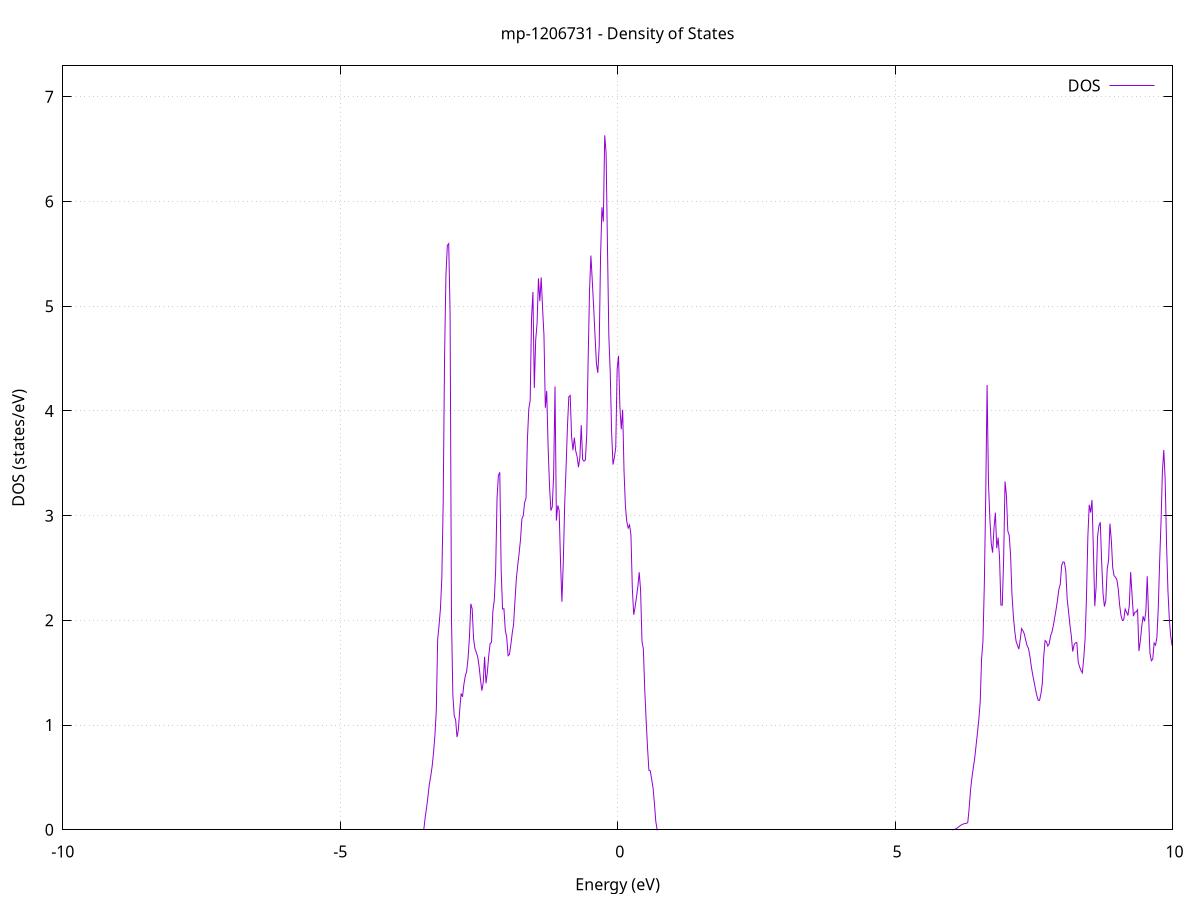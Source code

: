 set title 'mp-1206731 - Density of States'
set xlabel 'Energy (eV)'
set ylabel 'DOS (states/eV)'
set grid
set xrange [-10:10]
set yrange [0:7.295]
set xzeroaxis lt -1
set terminal png size 800,600
set output 'mp-1206731_dos_gnuplot.png'
plot '-' using 1:2 with lines title 'DOS'
-22.774100 0.000000
-22.749200 0.000000
-22.724300 0.000000
-22.699400 0.000000
-22.674600 0.000000
-22.649700 0.000000
-22.624800 0.000000
-22.599900 0.000000
-22.575000 0.000000
-22.550200 0.000000
-22.525300 0.000000
-22.500400 0.000000
-22.475500 0.000000
-22.450600 0.000000
-22.425800 0.000000
-22.400900 0.000000
-22.376000 0.000000
-22.351100 0.000000
-22.326200 0.000000
-22.301400 0.000000
-22.276500 0.000000
-22.251600 0.000000
-22.226700 0.000000
-22.201800 0.000000
-22.177000 0.000000
-22.152100 0.000000
-22.127200 0.000000
-22.102300 0.000000
-22.077400 0.000000
-22.052600 0.000000
-22.027700 0.000000
-22.002800 0.000000
-21.977900 0.000000
-21.953000 0.000000
-21.928200 0.000000
-21.903300 0.000000
-21.878400 0.000000
-21.853500 0.000000
-21.828600 0.000000
-21.803800 0.000000
-21.778900 0.000000
-21.754000 0.000000
-21.729100 0.000000
-21.704300 0.000000
-21.679400 0.000000
-21.654500 0.000000
-21.629600 0.000000
-21.604700 0.000000
-21.579900 0.000000
-21.555000 0.000000
-21.530100 0.000000
-21.505200 0.000000
-21.480300 0.000000
-21.455500 0.000000
-21.430600 0.000000
-21.405700 0.000000
-21.380800 0.000000
-21.355900 0.000000
-21.331100 0.000000
-21.306200 0.000000
-21.281300 0.000000
-21.256400 0.000000
-21.231500 0.000000
-21.206700 0.000000
-21.181800 0.000000
-21.156900 0.000000
-21.132000 0.000000
-21.107100 0.000000
-21.082300 0.000000
-21.057400 0.000000
-21.032500 0.000000
-21.007600 0.000000
-20.982700 0.000000
-20.957900 0.000000
-20.933000 0.000000
-20.908100 0.000000
-20.883200 0.000000
-20.858300 0.000000
-20.833500 0.000000
-20.808600 0.000000
-20.783700 0.000000
-20.758800 0.000000
-20.733900 0.000000
-20.709100 0.000000
-20.684200 0.000000
-20.659300 0.000000
-20.634400 0.000000
-20.609500 0.000000
-20.584700 0.000000
-20.559800 0.000000
-20.534900 0.000000
-20.510000 0.011400
-20.485100 1.111500
-20.460300 1.257600
-20.435400 2.646000
-20.410500 3.644800
-20.385600 4.658400
-20.360800 5.416100
-20.335900 6.589900
-20.311000 7.120400
-20.286100 6.036100
-20.261200 5.952300
-20.236400 5.847900
-20.211500 4.635000
-20.186600 3.721500
-20.161700 2.537300
-20.136800 1.970900
-20.112000 1.671400
-20.087100 1.469200
-20.062200 1.435700
-20.037300 1.401600
-20.012400 1.465200
-19.987600 2.930100
-19.962700 2.803100
-19.937800 2.744200
-19.912900 2.755300
-19.888000 2.720100
-19.863200 2.972000
-19.838300 3.040800
-19.813400 3.039500
-19.788500 3.413600
-19.763600 3.640500
-19.738800 3.747300
-19.713900 3.344000
-19.689000 3.144500
-19.664100 3.417000
-19.639200 2.922900
-19.614400 3.140400
-19.589500 5.975800
-19.564600 6.255000
-19.539700 6.198800
-19.514800 8.432400
-19.490000 8.244800
-19.465100 11.068100
-19.440200 10.922000
-19.415300 12.577300
-19.390400 20.313500
-19.365600 17.457700
-19.340700 8.281300
-19.315800 4.093300
-19.290900 1.811000
-19.266000 0.000000
-19.241200 0.000000
-19.216300 0.000000
-19.191400 0.000000
-19.166500 0.000000
-19.141600 0.000000
-19.116800 0.000000
-19.091900 0.000000
-19.067000 0.000000
-19.042100 0.000000
-19.017300 0.000000
-18.992400 0.000000
-18.967500 0.000000
-18.942600 0.000000
-18.917700 0.000000
-18.892900 0.000000
-18.868000 0.000000
-18.843100 0.000000
-18.818200 0.000000
-18.793300 0.000000
-18.768500 0.000000
-18.743600 0.000000
-18.718700 0.000000
-18.693800 0.000000
-18.668900 0.000000
-18.644100 0.000000
-18.619200 0.000000
-18.594300 0.000000
-18.569400 0.000000
-18.544500 0.000000
-18.519700 0.000000
-18.494800 0.000000
-18.469900 0.000000
-18.445000 0.000000
-18.420100 0.000000
-18.395300 0.000000
-18.370400 0.000000
-18.345500 0.000000
-18.320600 0.000000
-18.295700 0.000000
-18.270900 0.000000
-18.246000 0.000000
-18.221100 0.000000
-18.196200 0.000000
-18.171300 0.000000
-18.146500 0.000000
-18.121600 0.000000
-18.096700 0.000000
-18.071800 0.000000
-18.046900 0.000000
-18.022100 0.000000
-17.997200 0.000000
-17.972300 0.000000
-17.947400 0.000000
-17.922500 0.000000
-17.897700 0.000000
-17.872800 0.000000
-17.847900 0.000000
-17.823000 0.000000
-17.798100 0.000000
-17.773300 0.000000
-17.748400 0.000000
-17.723500 0.000000
-17.698600 0.000000
-17.673800 0.000000
-17.648900 0.000000
-17.624000 0.000000
-17.599100 0.000000
-17.574200 0.000000
-17.549400 0.000000
-17.524500 0.000000
-17.499600 0.000000
-17.474700 0.000000
-17.449800 0.000000
-17.425000 0.000000
-17.400100 0.000000
-17.375200 0.000000
-17.350300 0.000000
-17.325400 0.000000
-17.300600 0.000000
-17.275700 0.000000
-17.250800 0.000000
-17.225900 0.000000
-17.201000 0.000000
-17.176200 0.000000
-17.151300 0.000000
-17.126400 0.000000
-17.101500 0.000000
-17.076600 0.000000
-17.051800 0.000000
-17.026900 0.000000
-17.002000 0.000000
-16.977100 0.000000
-16.952200 0.000000
-16.927400 0.000000
-16.902500 0.000000
-16.877600 0.000000
-16.852700 0.000000
-16.827800 0.000000
-16.803000 0.000000
-16.778100 0.000000
-16.753200 0.000000
-16.728300 0.000000
-16.703400 0.000100
-16.678600 0.020600
-16.653700 0.071400
-16.628800 0.125200
-16.603900 0.155700
-16.579000 0.180800
-16.554200 0.216600
-16.529300 0.255500
-16.504400 0.297200
-16.479500 0.344000
-16.454600 0.397100
-16.429800 0.456800
-16.404900 0.527400
-16.380000 0.610400
-16.355100 0.712000
-16.330300 0.876000
-16.305400 1.136300
-16.280500 1.344700
-16.255600 1.611400
-16.230700 1.870500
-16.205900 2.025900
-16.181000 1.742000
-16.156100 1.727300
-16.131200 1.790100
-16.106300 1.919500
-16.081500 2.673500
-16.056600 2.699700
-16.031700 2.492300
-16.006800 2.517800
-15.981900 2.609200
-15.957100 2.674900
-15.932200 2.453600
-15.907300 2.486700
-15.882400 2.487100
-15.857500 1.428200
-15.832700 1.653100
-15.807800 2.667400
-15.782900 1.749400
-15.758000 1.707400
-15.733100 1.667800
-15.708300 1.682100
-15.683400 1.707000
-15.658500 1.804400
-15.633600 2.023600
-15.608700 2.612900
-15.583900 5.209300
-15.559000 4.548200
-15.534100 3.119300
-15.509200 3.199200
-15.484300 0.019900
-15.459500 0.000000
-15.434600 0.000000
-15.409700 0.000000
-15.384800 0.000000
-15.359900 0.000000
-15.335100 0.000000
-15.310200 0.000000
-15.285300 0.000000
-15.260400 0.000000
-15.235500 0.000000
-15.210700 0.000000
-15.185800 0.000000
-15.160900 0.000000
-15.136000 0.000000
-15.111100 0.000000
-15.086300 0.000000
-15.061400 0.000000
-15.036500 0.000000
-15.011600 0.000000
-14.986700 0.000000
-14.961900 0.000000
-14.937000 0.000000
-14.912100 0.000000
-14.887200 0.000000
-14.862400 0.000000
-14.837500 0.228100
-14.812600 0.700100
-14.787700 0.853800
-14.762800 0.742800
-14.738000 0.720100
-14.713100 0.783700
-14.688200 0.824300
-14.663300 0.955100
-14.638400 1.142600
-14.613600 1.215800
-14.588700 1.334800
-14.563800 1.480800
-14.538900 1.697700
-14.514000 2.180100
-14.489200 2.830200
-14.464300 2.905700
-14.439400 2.918100
-14.414500 2.963700
-14.389600 2.998700
-14.364800 2.759500
-14.339900 2.545800
-14.315000 2.396800
-14.290100 2.358600
-14.265200 2.333100
-14.240400 2.365800
-14.215500 2.424300
-14.190600 2.481000
-14.165700 2.658600
-14.140800 2.976600
-14.116000 3.046500
-14.091100 3.006800
-14.066200 2.998000
-14.041300 3.241100
-14.016400 3.309100
-13.991600 2.627300
-13.966700 1.941000
-13.941800 1.846400
-13.916900 1.514700
-13.892000 0.961600
-13.867200 0.589300
-13.842300 0.198200
-13.817400 0.000000
-13.792500 0.000000
-13.767600 0.000000
-13.742800 0.000000
-13.717900 0.000000
-13.693000 0.000000
-13.668100 0.000000
-13.643200 0.000000
-13.618400 0.000000
-13.593500 0.000000
-13.568600 0.000000
-13.543700 0.000000
-13.518900 0.000000
-13.494000 0.000000
-13.469100 0.000000
-13.444200 0.000000
-13.419300 0.000000
-13.394500 0.000000
-13.369600 0.000000
-13.344700 0.000000
-13.319800 0.000000
-13.294900 0.000000
-13.270100 0.000000
-13.245200 0.000000
-13.220300 0.000000
-13.195400 0.000000
-13.170500 0.000000
-13.145700 0.000000
-13.120800 0.000000
-13.095900 0.000000
-13.071000 0.000000
-13.046100 0.000000
-13.021300 0.000000
-12.996400 0.000000
-12.971500 0.000000
-12.946600 0.000000
-12.921700 0.000000
-12.896900 0.000000
-12.872000 0.000000
-12.847100 0.000000
-12.822200 0.000000
-12.797300 0.000000
-12.772500 0.000000
-12.747600 0.000000
-12.722700 0.000000
-12.697800 0.000000
-12.672900 0.000000
-12.648100 0.000000
-12.623200 0.000000
-12.598300 0.000000
-12.573400 0.000000
-12.548500 0.000000
-12.523700 0.000000
-12.498800 0.000000
-12.473900 0.000000
-12.449000 0.000000
-12.424100 0.000000
-12.399300 0.000000
-12.374400 0.000000
-12.349500 0.000000
-12.324600 0.000000
-12.299700 0.000000
-12.274900 0.000000
-12.250000 0.000000
-12.225100 0.000000
-12.200200 0.000000
-12.175400 0.000000
-12.150500 0.000000
-12.125600 0.000000
-12.100700 0.000000
-12.075800 0.000000
-12.051000 0.000000
-12.026100 0.000000
-12.001200 0.000000
-11.976300 0.000000
-11.951400 0.000000
-11.926600 0.000000
-11.901700 0.000000
-11.876800 0.000000
-11.851900 0.000000
-11.827000 0.000000
-11.802200 0.000000
-11.777300 0.000000
-11.752400 0.000000
-11.727500 0.000000
-11.702600 0.000000
-11.677800 0.000000
-11.652900 0.000000
-11.628000 0.000000
-11.603100 0.000000
-11.578200 0.000000
-11.553400 0.000000
-11.528500 0.000000
-11.503600 0.000000
-11.478700 0.000000
-11.453800 0.000000
-11.429000 0.000000
-11.404100 0.000000
-11.379200 0.000000
-11.354300 0.000000
-11.329400 0.000000
-11.304600 0.000000
-11.279700 0.000000
-11.254800 0.000000
-11.229900 0.000000
-11.205000 0.000000
-11.180200 0.000000
-11.155300 0.000000
-11.130400 0.000000
-11.105500 0.000000
-11.080600 0.000000
-11.055800 0.000000
-11.030900 0.000000
-11.006000 0.000000
-10.981100 0.000000
-10.956200 0.000000
-10.931400 0.000000
-10.906500 0.000000
-10.881600 0.000000
-10.856700 0.000000
-10.831900 0.000000
-10.807000 0.000000
-10.782100 0.000000
-10.757200 0.000000
-10.732300 0.000000
-10.707500 0.000000
-10.682600 0.000000
-10.657700 0.000000
-10.632800 0.000000
-10.607900 0.000000
-10.583100 0.000000
-10.558200 0.000000
-10.533300 0.000000
-10.508400 0.000000
-10.483500 0.000000
-10.458700 0.000000
-10.433800 0.000000
-10.408900 0.000000
-10.384000 0.000000
-10.359100 0.000000
-10.334300 0.000000
-10.309400 0.000000
-10.284500 0.000000
-10.259600 0.000000
-10.234700 0.000000
-10.209900 0.000000
-10.185000 0.000000
-10.160100 0.000000
-10.135200 0.000000
-10.110300 0.000000
-10.085500 0.000000
-10.060600 0.000000
-10.035700 0.000000
-10.010800 0.000000
-9.985900 0.000000
-9.961100 0.000000
-9.936200 0.000000
-9.911300 0.000000
-9.886400 0.000000
-9.861500 0.000000
-9.836700 0.000000
-9.811800 0.000000
-9.786900 0.000000
-9.762000 0.000000
-9.737100 0.000000
-9.712300 0.000000
-9.687400 0.000000
-9.662500 0.000000
-9.637600 0.000000
-9.612700 0.000000
-9.587900 0.000000
-9.563000 0.000000
-9.538100 0.000000
-9.513200 0.000000
-9.488400 0.000000
-9.463500 0.000000
-9.438600 0.000000
-9.413700 0.000000
-9.388800 0.000000
-9.364000 0.000000
-9.339100 0.000000
-9.314200 0.000000
-9.289300 0.000000
-9.264400 0.000000
-9.239600 0.000000
-9.214700 0.000000
-9.189800 0.000000
-9.164900 0.000000
-9.140000 0.000000
-9.115200 0.000000
-9.090300 0.000000
-9.065400 0.000000
-9.040500 0.000000
-9.015600 0.000000
-8.990800 0.000000
-8.965900 0.000000
-8.941000 0.000000
-8.916100 0.000000
-8.891200 0.000000
-8.866400 0.000000
-8.841500 0.000000
-8.816600 0.000000
-8.791700 0.000000
-8.766800 0.000000
-8.742000 0.000000
-8.717100 0.000000
-8.692200 0.000000
-8.667300 0.000000
-8.642400 0.000000
-8.617600 0.000000
-8.592700 0.000000
-8.567800 0.000000
-8.542900 0.000000
-8.518000 0.000000
-8.493200 0.000000
-8.468300 0.000000
-8.443400 0.000000
-8.418500 0.000000
-8.393600 0.000000
-8.368800 0.000000
-8.343900 0.000000
-8.319000 0.000000
-8.294100 0.000000
-8.269200 0.000000
-8.244400 0.000000
-8.219500 0.000000
-8.194600 0.000000
-8.169700 0.000000
-8.144900 0.000000
-8.120000 0.000000
-8.095100 0.000000
-8.070200 0.000000
-8.045300 0.000000
-8.020500 0.000000
-7.995600 0.000000
-7.970700 0.000000
-7.945800 0.000000
-7.920900 0.000000
-7.896100 0.000000
-7.871200 0.000000
-7.846300 0.000000
-7.821400 0.000000
-7.796500 0.000000
-7.771700 0.000000
-7.746800 0.000000
-7.721900 0.000000
-7.697000 0.000000
-7.672100 0.000000
-7.647300 0.000000
-7.622400 0.000000
-7.597500 0.000000
-7.572600 0.000000
-7.547700 0.000000
-7.522900 0.000000
-7.498000 0.000000
-7.473100 0.000000
-7.448200 0.000000
-7.423300 0.000000
-7.398500 0.000000
-7.373600 0.000000
-7.348700 0.000000
-7.323800 0.000000
-7.298900 0.000000
-7.274100 0.000000
-7.249200 0.000000
-7.224300 0.000000
-7.199400 0.000000
-7.174500 0.000000
-7.149700 0.000000
-7.124800 0.000000
-7.099900 0.000000
-7.075000 0.000000
-7.050100 0.000000
-7.025300 0.000000
-7.000400 0.000000
-6.975500 0.000000
-6.950600 0.000000
-6.925700 0.000000
-6.900900 0.000000
-6.876000 0.000000
-6.851100 0.000000
-6.826200 0.000000
-6.801400 0.000000
-6.776500 0.000000
-6.751600 0.000000
-6.726700 0.000000
-6.701800 0.000000
-6.677000 0.000000
-6.652100 0.000000
-6.627200 0.000000
-6.602300 0.000000
-6.577400 0.000000
-6.552600 0.000000
-6.527700 0.000000
-6.502800 0.000000
-6.477900 0.000000
-6.453000 0.000000
-6.428200 0.000000
-6.403300 0.000000
-6.378400 0.000000
-6.353500 0.000000
-6.328600 0.000000
-6.303800 0.000000
-6.278900 0.000000
-6.254000 0.000000
-6.229100 0.000000
-6.204200 0.000000
-6.179400 0.000000
-6.154500 0.000000
-6.129600 0.000000
-6.104700 0.000000
-6.079800 0.000000
-6.055000 0.000000
-6.030100 0.000000
-6.005200 0.000000
-5.980300 0.000000
-5.955400 0.000000
-5.930600 0.000000
-5.905700 0.000000
-5.880800 0.000000
-5.855900 0.000000
-5.831000 0.000000
-5.806200 0.000000
-5.781300 0.000000
-5.756400 0.000000
-5.731500 0.000000
-5.706600 0.000000
-5.681800 0.000000
-5.656900 0.000000
-5.632000 0.000000
-5.607100 0.000000
-5.582200 0.000000
-5.557400 0.000000
-5.532500 0.000000
-5.507600 0.000000
-5.482700 0.000000
-5.457800 0.000000
-5.433000 0.000000
-5.408100 0.000000
-5.383200 0.000000
-5.358300 0.000000
-5.333500 0.000000
-5.308600 0.000000
-5.283700 0.000000
-5.258800 0.000000
-5.233900 0.000000
-5.209100 0.000000
-5.184200 0.000000
-5.159300 0.000000
-5.134400 0.000000
-5.109500 0.000000
-5.084700 0.000000
-5.059800 0.000000
-5.034900 0.000000
-5.010000 0.000000
-4.985100 0.000000
-4.960300 0.000000
-4.935400 0.000000
-4.910500 0.000000
-4.885600 0.000000
-4.860700 0.000000
-4.835900 0.000000
-4.811000 0.000000
-4.786100 0.000000
-4.761200 0.000000
-4.736300 0.000000
-4.711500 0.000000
-4.686600 0.000000
-4.661700 0.000000
-4.636800 0.000000
-4.611900 0.000000
-4.587100 0.000000
-4.562200 0.000000
-4.537300 0.000000
-4.512400 0.000000
-4.487500 0.000000
-4.462700 0.000000
-4.437800 0.000000
-4.412900 0.000000
-4.388000 0.000000
-4.363100 0.000000
-4.338300 0.000000
-4.313400 0.000000
-4.288500 0.000000
-4.263600 0.000000
-4.238700 0.000000
-4.213900 0.000000
-4.189000 0.000000
-4.164100 0.000000
-4.139200 0.000000
-4.114300 0.000000
-4.089500 0.000000
-4.064600 0.000000
-4.039700 0.000000
-4.014800 0.000000
-3.990000 0.000000
-3.965100 0.000000
-3.940200 0.000000
-3.915300 0.000000
-3.890400 0.000000
-3.865600 0.000000
-3.840700 0.000000
-3.815800 0.000000
-3.790900 0.000000
-3.766000 0.000000
-3.741200 0.000000
-3.716300 0.000000
-3.691400 0.000000
-3.666500 0.000000
-3.641600 0.000000
-3.616800 0.000000
-3.591900 0.000000
-3.567000 0.000000
-3.542100 0.000000
-3.517200 0.000000
-3.492400 0.006900
-3.467500 0.124200
-3.442600 0.211900
-3.417700 0.324800
-3.392800 0.437600
-3.368000 0.513700
-3.343100 0.607000
-3.318200 0.736600
-3.293300 0.900600
-3.268400 1.140700
-3.243600 1.817700
-3.218700 1.951700
-3.193800 2.110900
-3.168900 2.401900
-3.144000 3.129800
-3.119200 4.530500
-3.094300 5.299900
-3.069400 5.579700
-3.044500 5.597800
-3.019600 4.925500
-2.994800 2.018400
-2.969900 1.285700
-2.945000 1.087400
-2.920100 1.050600
-2.895200 0.885400
-2.870400 0.955200
-2.845500 1.147900
-2.820600 1.301500
-2.795700 1.269900
-2.770800 1.389600
-2.746000 1.468700
-2.721100 1.512600
-2.696200 1.636500
-2.671300 1.835100
-2.646500 2.158200
-2.621600 2.110200
-2.596700 1.825600
-2.571800 1.729900
-2.546900 1.693000
-2.522100 1.652300
-2.497200 1.561000
-2.472300 1.437600
-2.447400 1.328700
-2.422500 1.403900
-2.397700 1.652300
-2.372800 1.398800
-2.347900 1.506500
-2.323000 1.664100
-2.298100 1.777600
-2.273300 1.791000
-2.248400 2.090400
-2.223500 2.188600
-2.198600 2.478100
-2.173700 3.168700
-2.148900 3.384900
-2.124000 3.413200
-2.099100 2.474700
-2.074200 2.107400
-2.049300 2.110800
-2.024500 1.901800
-1.999600 1.840700
-1.974700 1.662300
-1.949800 1.674000
-1.924900 1.767900
-1.900100 1.876100
-1.875200 1.963900
-1.850300 2.190200
-1.825400 2.398000
-1.800500 2.526500
-1.775700 2.639300
-1.750800 2.771400
-1.725900 2.970400
-1.701000 2.999400
-1.676100 3.125500
-1.651300 3.167000
-1.626400 3.724300
-1.601500 4.018800
-1.576600 4.098400
-1.551700 4.891800
-1.526900 5.136200
-1.502000 4.219200
-1.477100 4.676000
-1.452200 4.835600
-1.427300 5.265100
-1.402500 5.048300
-1.377600 5.274600
-1.352700 4.978300
-1.327800 4.721300
-1.303000 4.030100
-1.278100 4.191000
-1.253200 3.654900
-1.228300 3.291600
-1.203400 3.048600
-1.178600 3.082800
-1.153700 3.390500
-1.128800 4.233200
-1.103900 2.952900
-1.079000 3.097200
-1.054200 3.049500
-1.029300 2.557000
-1.004400 2.177000
-0.979500 2.560400
-0.954600 3.104900
-0.929800 3.454200
-0.904900 3.846900
-0.880000 4.134500
-0.855100 4.147800
-0.830200 3.756400
-0.805400 3.624500
-0.780500 3.744500
-0.755600 3.618700
-0.730700 3.564400
-0.705800 3.462600
-0.681000 3.554300
-0.656100 3.864300
-0.631200 3.536100
-0.606300 3.520800
-0.581400 3.532000
-0.556600 3.777700
-0.531700 4.486300
-0.506800 5.148900
-0.481900 5.483500
-0.457000 5.242200
-0.432200 4.988400
-0.407300 4.715000
-0.382400 4.452000
-0.357500 4.363900
-0.332600 4.617900
-0.307800 5.478500
-0.282900 5.944800
-0.258000 5.807200
-0.233100 6.631800
-0.208200 6.464900
-0.183400 5.571500
-0.158500 4.710600
-0.133600 4.368300
-0.108700 3.797000
-0.083800 3.487700
-0.059000 3.555200
-0.034100 3.651400
-0.009200 4.396900
0.015700 4.526000
0.040500 4.037600
0.065400 3.824700
0.090300 4.010700
0.115200 3.421800
0.140100 3.090600
0.164900 2.942100
0.189800 2.882300
0.214700 2.911400
0.239600 2.816800
0.264500 2.307700
0.289300 2.053500
0.314200 2.125400
0.339100 2.221500
0.364000 2.321800
0.388900 2.459300
0.413700 2.286600
0.438600 1.797600
0.463500 1.727600
0.488400 1.339700
0.513300 1.047500
0.538100 0.789800
0.563000 0.568100
0.587900 0.563000
0.612800 0.484400
0.637700 0.402300
0.662500 0.254100
0.687400 0.079900
0.712300 0.000100
0.737200 0.000000
0.762100 0.000000
0.786900 0.000000
0.811800 0.000000
0.836700 0.000000
0.861600 0.000000
0.886500 0.000000
0.911300 0.000000
0.936200 0.000000
0.961100 0.000000
0.986000 0.000000
1.010900 0.000000
1.035700 0.000000
1.060600 0.000000
1.085500 0.000000
1.110400 0.000000
1.135300 0.000000
1.160100 0.000000
1.185000 0.000000
1.209900 0.000000
1.234800 0.000000
1.259700 0.000000
1.284500 0.000000
1.309400 0.000000
1.334300 0.000000
1.359200 0.000000
1.384000 0.000000
1.408900 0.000000
1.433800 0.000000
1.458700 0.000000
1.483600 0.000000
1.508400 0.000000
1.533300 0.000000
1.558200 0.000000
1.583100 0.000000
1.608000 0.000000
1.632800 0.000000
1.657700 0.000000
1.682600 0.000000
1.707500 0.000000
1.732400 0.000000
1.757200 0.000000
1.782100 0.000000
1.807000 0.000000
1.831900 0.000000
1.856800 0.000000
1.881600 0.000000
1.906500 0.000000
1.931400 0.000000
1.956300 0.000000
1.981200 0.000000
2.006000 0.000000
2.030900 0.000000
2.055800 0.000000
2.080700 0.000000
2.105600 0.000000
2.130400 0.000000
2.155300 0.000000
2.180200 0.000000
2.205100 0.000000
2.230000 0.000000
2.254800 0.000000
2.279700 0.000000
2.304600 0.000000
2.329500 0.000000
2.354400 0.000000
2.379200 0.000000
2.404100 0.000000
2.429000 0.000000
2.453900 0.000000
2.478800 0.000000
2.503600 0.000000
2.528500 0.000000
2.553400 0.000000
2.578300 0.000000
2.603200 0.000000
2.628000 0.000000
2.652900 0.000000
2.677800 0.000000
2.702700 0.000000
2.727500 0.000000
2.752400 0.000000
2.777300 0.000000
2.802200 0.000000
2.827100 0.000000
2.851900 0.000000
2.876800 0.000000
2.901700 0.000000
2.926600 0.000000
2.951500 0.000000
2.976300 0.000000
3.001200 0.000000
3.026100 0.000000
3.051000 0.000000
3.075900 0.000000
3.100700 0.000000
3.125600 0.000000
3.150500 0.000000
3.175400 0.000000
3.200300 0.000000
3.225100 0.000000
3.250000 0.000000
3.274900 0.000000
3.299800 0.000000
3.324700 0.000000
3.349500 0.000000
3.374400 0.000000
3.399300 0.000000
3.424200 0.000000
3.449100 0.000000
3.473900 0.000000
3.498800 0.000000
3.523700 0.000000
3.548600 0.000000
3.573500 0.000000
3.598300 0.000000
3.623200 0.000000
3.648100 0.000000
3.673000 0.000000
3.697900 0.000000
3.722700 0.000000
3.747600 0.000000
3.772500 0.000000
3.797400 0.000000
3.822300 0.000000
3.847100 0.000000
3.872000 0.000000
3.896900 0.000000
3.921800 0.000000
3.946700 0.000000
3.971500 0.000000
3.996400 0.000000
4.021300 0.000000
4.046200 0.000000
4.071100 0.000000
4.095900 0.000000
4.120800 0.000000
4.145700 0.000000
4.170600 0.000000
4.195400 0.000000
4.220300 0.000000
4.245200 0.000000
4.270100 0.000000
4.295000 0.000000
4.319800 0.000000
4.344700 0.000000
4.369600 0.000000
4.394500 0.000000
4.419400 0.000000
4.444200 0.000000
4.469100 0.000000
4.494000 0.000000
4.518900 0.000000
4.543800 0.000000
4.568600 0.000000
4.593500 0.000000
4.618400 0.000000
4.643300 0.000000
4.668200 0.000000
4.693000 0.000000
4.717900 0.000000
4.742800 0.000000
4.767700 0.000000
4.792600 0.000000
4.817400 0.000000
4.842300 0.000000
4.867200 0.000000
4.892100 0.000000
4.917000 0.000000
4.941800 0.000000
4.966700 0.000000
4.991600 0.000000
5.016500 0.000000
5.041400 0.000000
5.066200 0.000000
5.091100 0.000000
5.116000 0.000000
5.140900 0.000000
5.165800 0.000000
5.190600 0.000000
5.215500 0.000000
5.240400 0.000000
5.265300 0.000000
5.290200 0.000000
5.315000 0.000000
5.339900 0.000000
5.364800 0.000000
5.389700 0.000000
5.414600 0.000000
5.439400 0.000000
5.464300 0.000000
5.489200 0.000000
5.514100 0.000000
5.538900 0.000000
5.563800 0.000000
5.588700 0.000000
5.613600 0.000000
5.638500 0.000000
5.663300 0.000000
5.688200 0.000000
5.713100 0.000000
5.738000 0.000000
5.762900 0.000000
5.787700 0.000000
5.812600 0.000000
5.837500 0.000000
5.862400 0.000000
5.887300 0.000000
5.912100 0.000000
5.937000 0.000000
5.961900 0.000000
5.986800 0.000000
6.011700 0.000000
6.036500 0.000100
6.061400 0.002200
6.086300 0.006800
6.111200 0.014000
6.136100 0.023700
6.160900 0.034300
6.185800 0.044000
6.210700 0.051300
6.235600 0.056200
6.260500 0.059300
6.285300 0.061600
6.310200 0.068600
6.335100 0.204800
6.360000 0.378500
6.384900 0.496300
6.409700 0.592300
6.434600 0.680700
6.459500 0.802500
6.484400 0.923200
6.509300 1.053700
6.534100 1.217200
6.559000 1.628000
6.583900 1.799500
6.608800 2.345900
6.633700 3.185100
6.658500 4.247600
6.683400 3.307400
6.708300 2.974800
6.733200 2.734900
6.758100 2.646200
6.782900 2.882000
6.807800 3.028300
6.832700 2.688600
6.857600 2.790000
6.882400 2.604600
6.907300 2.146400
6.932200 2.145500
6.957100 2.595000
6.982000 3.326500
7.006800 3.194100
7.031700 2.853600
7.056600 2.812300
7.081500 2.625900
7.106400 2.252200
7.131200 2.045200
7.156100 1.901100
7.181000 1.799900
7.205900 1.762000
7.230800 1.725400
7.255600 1.813800
7.280500 1.921200
7.305400 1.900400
7.330300 1.868900
7.355200 1.807800
7.380000 1.757200
7.404900 1.731400
7.429800 1.657600
7.454700 1.562000
7.479600 1.481700
7.504400 1.415100
7.529300 1.346400
7.554200 1.283300
7.579100 1.237700
7.604000 1.235900
7.628800 1.297100
7.653700 1.399000
7.678600 1.650900
7.703500 1.807200
7.728400 1.794600
7.753200 1.754700
7.778100 1.776200
7.803000 1.852200
7.827900 1.888600
7.852800 1.950100
7.877600 2.027700
7.902500 2.105600
7.927400 2.194400
7.952300 2.296600
7.977200 2.345500
8.002000 2.523500
8.026900 2.558000
8.051800 2.553800
8.076700 2.472600
8.101600 2.204700
8.126400 2.083500
8.151300 1.955500
8.176200 1.853000
8.201100 1.702700
8.225900 1.765100
8.250800 1.785300
8.275700 1.787700
8.300600 1.601700
8.325500 1.556300
8.350300 1.520300
8.375200 1.497900
8.400100 1.636100
8.425000 1.824500
8.449900 2.227600
8.474700 2.802300
8.499600 3.103500
8.524500 3.029800
8.549400 3.149700
8.574300 2.671600
8.599100 2.134900
8.624000 2.320500
8.648900 2.797900
8.673800 2.900400
8.698700 2.937100
8.723500 2.554600
8.748400 2.252700
8.773300 2.131700
8.798200 2.191700
8.823100 2.488000
8.847900 2.573200
8.872800 2.923400
8.897700 2.762800
8.922600 2.502300
8.947500 2.425600
8.972300 2.412000
8.997200 2.387700
9.022100 2.302000
9.047000 2.146300
9.071900 2.047400
9.096700 1.998700
9.121600 2.005000
9.146500 2.107800
9.171400 2.077800
9.196300 2.046000
9.221100 2.140100
9.246000 2.460400
9.270900 2.241700
9.295800 2.039500
9.320700 2.077300
9.345500 2.080100
9.370400 2.100600
9.395300 1.706800
9.420200 1.803700
9.445100 1.936000
9.469900 2.038700
9.494800 1.990500
9.519700 2.083000
9.544600 2.421600
9.569400 2.031700
9.594300 1.683400
9.619200 1.614800
9.644100 1.630000
9.669000 1.782900
9.693800 1.763500
9.718700 1.835600
9.743600 2.117700
9.768500 2.565500
9.793400 2.940200
9.818200 3.421700
9.843100 3.626700
9.868000 3.339400
9.892900 2.726700
9.917800 2.283400
9.942600 2.014100
9.967500 1.850000
9.992400 1.758700
10.017300 1.862300
10.042200 1.941200
10.067000 1.754400
10.091900 1.760400
10.116800 1.698000
10.141700 1.835900
10.166600 2.061600
10.191400 2.313900
10.216300 2.479500
10.241200 2.757200
10.266100 3.088700
10.291000 3.464800
10.315800 3.318600
10.340700 3.328700
10.365600 3.409800
10.390500 2.894500
10.415400 2.225400
10.440200 1.623400
10.465100 1.439800
10.490000 1.341300
10.514900 1.303300
10.539800 1.170700
10.564600 1.172600
10.589500 1.260700
10.614400 1.486000
10.639300 1.512700
10.664200 1.640800
10.689000 1.776800
10.713900 1.961500
10.738800 2.129500
10.763700 2.296300
10.788600 2.495800
10.813400 2.567400
10.838300 2.623200
10.863200 2.508700
10.888100 2.277900
10.912900 2.262500
10.937800 2.036400
10.962700 2.074500
10.987600 1.752900
11.012500 1.624200
11.037300 1.663400
11.062200 1.568800
11.087100 1.477000
11.112000 1.593700
11.136900 1.691500
11.161700 1.835300
11.186600 2.015500
11.211500 2.173800
11.236400 2.289000
11.261300 2.328800
11.286100 2.353800
11.311000 3.061900
11.335900 3.268000
11.360800 3.988100
11.385700 3.856100
11.410500 2.641000
11.435400 1.714600
11.460300 1.095800
11.485200 1.019500
11.510100 0.991700
11.534900 0.973100
11.559800 1.072900
11.584700 1.014500
11.609600 0.953000
11.634500 0.905900
11.659300 0.874700
11.684200 0.872400
11.709100 0.924200
11.734000 1.025600
11.758900 1.031500
11.783700 1.042600
11.808600 0.816400
11.833500 0.756200
11.858400 0.721300
11.883300 0.700100
11.908100 0.699400
11.933000 0.699900
11.957900 0.704300
11.982800 0.718300
12.007700 0.724600
12.032500 0.722400
12.057400 0.709600
12.082300 0.718500
12.107200 0.746300
12.132100 0.747100
12.156900 0.732600
12.181800 0.721500
12.206700 0.737000
12.231600 0.737000
12.256400 0.734600
12.281300 0.736000
12.306200 0.743900
12.331100 0.756200
12.356000 0.774300
12.380800 0.797000
12.405700 0.817400
12.430600 0.806600
12.455500 0.802100
12.480400 0.793200
12.505200 0.780800
12.530100 0.766700
12.555000 0.767900
12.579900 0.783600
12.604800 0.704400
12.629600 0.662200
12.654500 0.636500
12.679400 0.614300
12.704300 0.594400
12.729200 0.592000
12.754000 0.542800
12.778900 0.531200
12.803800 0.521800
12.828700 0.514300
12.853600 0.508200
12.878400 0.503800
12.903300 0.500300
12.928200 0.709700
12.953100 0.850500
12.978000 0.878300
13.002800 0.916800
13.027700 0.906700
13.052600 0.922900
13.077500 0.970300
13.102400 0.987000
13.127200 0.971500
13.152100 1.011700
13.177000 0.979500
13.201900 0.978100
13.226800 0.982900
13.251600 0.993000
13.276500 0.994000
13.301400 0.983800
13.326300 0.980400
13.351200 0.976900
13.376000 0.972600
13.400900 0.972800
13.425800 0.979700
13.450700 0.991300
13.475600 1.004200
13.500400 1.023500
13.525300 1.052700
13.550200 1.076000
13.575100 1.111300
13.600000 1.141200
13.624800 1.178900
13.649700 1.203900
13.674600 1.209400
13.699500 1.207200
13.724300 1.211500
13.749200 1.213400
13.774100 1.206700
13.799000 1.190600
13.823900 1.165900
13.848700 1.148500
13.873600 1.143200
13.898500 1.159400
13.923400 1.186400
13.948300 1.181700
13.973100 1.148400
13.998000 1.124400
14.022900 1.105500
14.047800 1.092600
14.072700 1.074800
14.097500 1.057400
14.122400 1.055300
14.147300 1.086800
14.172200 1.125800
14.197100 1.146400
14.221900 1.145100
14.246800 1.149900
14.271700 1.152100
14.296600 1.149900
14.321500 1.161600
14.346300 1.212100
14.371200 1.239100
14.396100 1.272900
14.421000 1.268400
14.445900 1.258200
14.470700 1.230300
14.495600 1.170500
14.520500 1.130900
14.545400 1.096300
14.570300 1.040100
14.595100 0.965900
14.620000 0.891600
14.644900 0.879600
14.669800 0.885000
14.694700 0.859300
14.719500 0.852800
14.744400 0.841700
14.769300 0.864300
14.794200 0.874700
14.819100 0.925400
14.843900 0.990300
14.868800 1.042300
14.893700 1.062400
14.918600 1.086100
14.943500 1.106700
14.968300 1.082700
14.993200 1.068100
15.018100 1.051000
15.043000 1.045800
15.067800 1.008800
15.092700 0.977600
15.117600 0.949900
15.142500 0.912900
15.167400 0.883500
15.192200 0.869500
15.217100 0.866700
15.242000 0.898600
15.266900 0.880200
15.291800 0.887400
15.316600 0.914500
15.341500 0.971500
15.366400 0.998700
15.391300 1.022900
15.416200 1.032700
15.441000 1.051600
15.465900 1.075400
15.490800 1.093700
15.515700 1.096500
15.540600 1.089000
15.565400 1.081000
15.590300 1.057200
15.615200 1.052300
15.640100 1.047500
15.665000 1.047900
15.689800 1.102500
15.714700 1.135300
15.739600 1.174000
15.764500 1.212000
15.789400 1.255400
15.814200 1.316400
15.839100 1.350700
15.864000 1.362200
15.888900 1.382900
15.913800 1.393000
15.938600 1.420000
15.963500 1.466500
15.988400 1.435600
16.013300 1.383300
16.038200 1.360100
16.063000 1.346700
16.087900 1.342600
16.112800 1.335600
16.137700 1.302100
16.162600 1.279800
16.187400 1.252300
16.212300 1.246400
16.237200 1.253500
16.262100 1.256900
16.287000 1.260800
16.311800 1.262900
16.336700 1.263500
16.361600 1.261900
16.386500 1.260600
16.411300 1.260600
16.436200 1.257100
16.461100 1.255400
16.486000 1.258700
16.510900 1.259100
16.535700 1.261300
16.560600 1.292900
16.585500 1.315200
16.610400 1.275400
16.635300 1.234600
16.660100 1.221100
16.685000 1.216100
16.709900 1.205300
16.734800 1.179000
16.759700 1.142400
16.784500 1.117800
16.809400 1.101000
16.834300 1.084100
16.859200 1.081900
16.884100 1.087700
16.908900 1.101600
16.933800 1.126000
16.958700 1.160800
16.983600 1.184800
17.008500 1.202900
17.033300 1.244700
17.058200 1.254500
17.083100 1.240600
17.108000 1.204500
17.132900 1.181300
17.157700 1.173900
17.182600 1.170200
17.207500 1.166700
17.232400 1.207100
17.257300 1.227200
17.282100 1.232800
17.307000 1.229000
17.331900 1.198400
17.356800 1.213300
17.381700 1.172300
17.406500 1.162600
17.431400 1.165600
17.456300 1.170000
17.481200 1.143300
17.506100 1.117500
17.530900 1.106400
17.555800 1.111100
17.580700 1.125900
17.605600 1.147300
17.630500 1.180800
17.655300 1.187700
17.680200 1.200300
17.705100 1.233100
17.730000 1.217400
17.754800 1.217000
17.779700 1.223400
17.804600 1.230400
17.829500 1.246800
17.854400 1.278700
17.879200 1.320000
17.904100 1.372400
17.929000 1.394700
17.953900 1.415000
17.978800 1.462500
18.003600 1.554800
18.028500 1.610400
18.053400 1.710100
18.078300 1.691100
18.103200 1.718600
18.128000 1.618000
18.152900 1.451800
18.177800 1.347900
18.202700 1.306500
18.227600 1.291900
18.252400 1.288500
18.277300 1.287800
18.302200 1.302300
18.327100 1.328700
18.352000 1.336900
18.376800 1.357400
18.401700 1.373800
18.426600 1.398300
18.451500 1.439200
18.476400 1.522000
18.501200 1.599900
18.526100 1.783200
18.551000 1.786400
18.575900 1.602200
18.600800 1.599500
18.625600 1.667700
18.650500 1.636900
18.675400 1.626400
18.700300 1.721400
18.725200 1.740200
18.750000 1.846100
18.774900 1.898000
18.799800 1.850300
18.824700 1.730900
18.849600 1.691500
18.874400 1.682400
18.899300 1.618900
18.924200 1.437700
18.949100 1.329200
18.974000 1.282000
18.998800 1.235500
19.023700 1.174600
19.048600 1.177400
19.073500 1.176100
19.098300 1.197100
19.123200 1.214200
19.148100 1.242700
19.173000 1.270400
19.197900 1.261500
19.222700 1.245500
19.247600 1.225600
19.272500 1.187100
19.297400 1.145600
19.322300 1.152400
19.347100 1.210600
19.372000 1.271700
19.396900 1.287500
19.421800 1.262700
19.446700 1.240700
19.471500 1.268800
19.496400 1.282800
19.521300 1.270500
19.546200 1.254700
19.571100 1.251600
19.595900 1.230400
19.620800 1.169100
19.645700 1.107000
19.670600 1.048400
19.695500 1.002200
19.720300 0.960800
19.745200 0.946700
19.770100 0.967400
19.795000 1.068900
19.819900 1.191500
19.844700 1.293100
19.869600 1.396700
19.894500 1.493100
19.919400 1.599600
19.944300 1.585800
19.969100 1.572900
19.994000 1.651500
20.018900 1.657400
20.043800 1.660900
20.068700 1.708900
20.093500 1.781600
20.118400 1.933400
20.143300 2.059100
20.168200 1.976800
20.193100 1.775300
20.217900 1.655700
20.242800 1.554600
20.267700 1.488100
20.292600 1.395300
20.317500 1.321800
20.342300 1.288100
20.367200 1.273200
20.392100 1.257100
20.417000 1.225700
20.441800 1.210400
20.466700 1.215400
20.491600 1.252400
20.516500 1.263200
20.541400 1.211100
20.566200 1.159900
20.591100 1.106500
20.616000 1.028700
20.640900 0.949300
20.665800 0.882500
20.690600 0.830700
20.715500 0.756400
20.740400 0.738500
20.765300 0.767400
20.790200 0.812100
20.815000 0.877200
20.839900 0.933100
20.864800 0.976200
20.889700 1.080900
20.914600 1.190300
20.939400 1.288900
20.964300 1.341300
20.989200 1.391000
21.014100 1.448400
21.039000 1.490900
21.063800 1.571600
21.088700 1.650200
21.113600 1.723500
21.138500 1.771500
21.163400 1.847200
21.188200 1.788400
21.213100 1.762600
21.238000 1.753700
21.262900 1.770300
21.287800 1.692700
21.312600 1.659100
21.337500 1.657400
21.362400 1.668300
21.387300 1.648100
21.412200 1.616200
21.437000 1.593800
21.461900 1.556100
21.486800 1.489900
21.511700 1.448400
21.536600 1.466400
21.561400 1.478400
21.586300 1.463800
21.611200 1.442300
21.636100 1.465800
21.661000 1.442200
21.685800 1.405800
21.710700 1.370700
21.735600 1.313000
21.760500 1.302900
21.785400 1.339900
21.810200 1.348800
21.835100 1.335200
21.860000 1.325100
21.884900 1.321200
21.909700 1.317500
21.934600 1.330000
21.959500 1.361400
21.984400 1.385100
22.009300 1.393700
22.034100 1.395400
22.059000 1.361900
22.083900 1.338100
22.108800 1.316800
22.133700 1.295800
22.158500 1.287300
22.183400 1.302300
22.208300 1.332700
22.233200 1.319000
22.258100 1.335000
22.282900 1.333100
22.307800 1.367200
22.332700 1.459600
22.357600 1.474900
22.382500 1.487600
22.407300 1.550400
22.432200 1.568300
22.457100 1.593400
22.482000 1.637400
22.506900 1.669900
22.531700 1.683700
22.556600 1.651900
22.581500 1.653000
22.606400 1.716800
22.631300 1.753700
22.656100 1.759400
22.681000 1.759100
22.705900 1.756900
22.730800 1.822900
22.755700 1.694400
22.780500 1.637700
22.805400 1.592400
22.830300 1.547300
22.855200 1.506700
22.880100 1.454400
22.904900 1.444000
22.929800 1.438100
22.954700 1.438000
22.979600 1.440200
23.004500 1.460500
23.029300 1.455800
23.054200 1.494600
23.079100 1.477300
23.104000 1.426100
23.128900 1.390700
23.153700 1.385700
23.178600 1.380700
23.203500 1.425300
23.228400 1.381900
23.253200 1.357200
23.278100 1.361000
23.303000 1.355900
23.327900 1.352500
23.352800 1.311300
23.377600 1.251600
23.402500 1.187800
23.427400 1.108700
23.452300 1.050900
23.477200 1.000300
23.502000 0.960100
23.526900 0.947900
23.551800 0.895500
23.576700 0.862100
23.601600 0.836700
23.626400 0.812900
23.651300 0.767400
23.676200 0.725000
23.701100 0.688300
23.726000 0.637800
23.750800 0.594200
23.775700 0.560300
23.800600 0.548200
23.825500 0.560000
23.850400 0.578200
23.875200 0.629200
23.900100 0.680500
23.925000 0.642000
23.949900 0.548800
23.974800 0.499000
23.999600 0.456900
24.024500 0.417300
24.049400 0.382400
24.074300 0.362300
24.099200 0.338500
24.124000 0.301300
24.148900 0.269900
24.173800 0.241800
24.198700 0.211200
24.223600 0.180400
24.248400 0.147700
24.273300 0.114400
24.298200 0.096200
24.323100 0.080500
24.348000 0.067000
24.372800 0.056100
24.397700 0.046300
24.422600 0.037100
24.447500 0.028700
24.472400 0.021600
24.497200 0.015800
24.522100 0.011300
24.547000 0.008100
24.571900 0.005400
24.596700 0.003300
24.621600 0.001700
24.646500 0.000600
24.671400 0.000100
24.696300 0.000000
24.721100 0.000000
24.746000 0.000000
24.770900 0.000000
24.795800 0.000000
24.820700 0.000000
24.845500 0.000000
24.870400 0.000000
24.895300 0.000000
24.920200 0.000000
24.945100 0.000000
24.969900 0.000000
24.994800 0.000000
25.019700 0.000000
25.044600 0.000000
25.069500 0.000000
25.094300 0.000000
25.119200 0.000000
25.144100 0.000000
25.169000 0.000000
25.193900 0.000000
25.218700 0.000000
25.243600 0.000000
25.268500 0.000000
25.293400 0.000000
25.318300 0.000000
25.343100 0.000000
25.368000 0.000000
25.392900 0.000000
25.417800 0.000000
25.442700 0.000000
25.467500 0.000000
25.492400 0.000000
25.517300 0.000000
25.542200 0.000000
25.567100 0.000000
25.591900 0.000000
25.616800 0.000000
25.641700 0.000000
25.666600 0.000000
25.691500 0.000000
25.716300 0.000000
25.741200 0.000000
25.766100 0.000000
25.791000 0.000000
25.815900 0.000000
25.840700 0.000000
25.865600 0.000000
25.890500 0.000000
25.915400 0.000000
25.940200 0.000000
25.965100 0.000000
25.990000 0.000000
26.014900 0.000000
26.039800 0.000000
26.064600 0.000000
26.089500 0.000000
26.114400 0.000000
26.139300 0.000000
26.164200 0.000000
26.189000 0.000000
26.213900 0.000000
26.238800 0.000000
26.263700 0.000000
26.288600 0.000000
26.313400 0.000000
26.338300 0.000000
26.363200 0.000000
26.388100 0.000000
26.413000 0.000000
26.437800 0.000000
26.462700 0.000000
26.487600 0.000000
26.512500 0.000000
26.537400 0.000000
26.562200 0.000000
26.587100 0.000000
26.612000 0.000000
26.636900 0.000000
26.661800 0.000000
26.686600 0.000000
26.711500 0.000000
26.736400 0.000000
26.761300 0.000000
26.786200 0.000000
26.811000 0.000000
26.835900 0.000000
26.860800 0.000000
26.885700 0.000000
26.910600 0.000000
26.935400 0.000000
26.960300 0.000000
26.985200 0.000000
e
